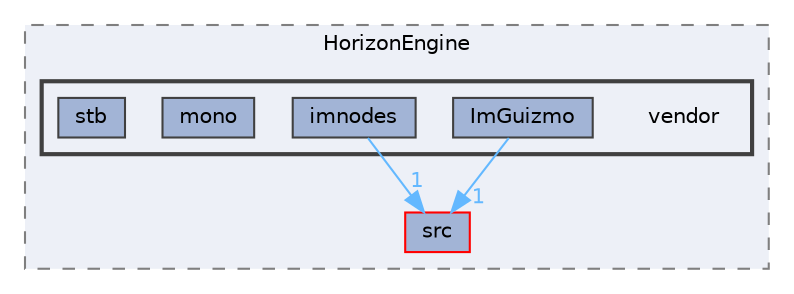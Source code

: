 digraph "C:/shortPath/28_11_HGE/HorizonEngine2D/HorizonEngine/vendor"
{
 // LATEX_PDF_SIZE
  bgcolor="transparent";
  edge [fontname=Helvetica,fontsize=10,labelfontname=Helvetica,labelfontsize=10];
  node [fontname=Helvetica,fontsize=10,shape=box,height=0.2,width=0.4];
  compound=true
  subgraph clusterdir_56bd2b2475c0decc546661512b0f4d2d {
    graph [ bgcolor="#edf0f7", pencolor="grey50", label="HorizonEngine", fontname=Helvetica,fontsize=10 style="filled,dashed", URL="dir_56bd2b2475c0decc546661512b0f4d2d.html",tooltip=""]
  dir_07f21f2928898664b83e945f6752cc65 [label="src", fillcolor="#a2b4d6", color="red", style="filled", URL="dir_07f21f2928898664b83e945f6752cc65.html",tooltip=""];
  subgraph clusterdir_f43a3dfde1b62eae6c373e47e837b703 {
    graph [ bgcolor="#edf0f7", pencolor="grey25", label="", fontname=Helvetica,fontsize=10 style="filled,bold", URL="dir_f43a3dfde1b62eae6c373e47e837b703.html",tooltip=""]
    dir_f43a3dfde1b62eae6c373e47e837b703 [shape=plaintext, label="vendor"];
  dir_6cc3a20402b5dc3af5e692245031b489 [label="ImGuizmo", fillcolor="#a2b4d6", color="grey25", style="filled", URL="dir_6cc3a20402b5dc3af5e692245031b489.html",tooltip=""];
  dir_bb67ca663f674bbd3c313919143db9fb [label="imnodes", fillcolor="#a2b4d6", color="grey25", style="filled", URL="dir_bb67ca663f674bbd3c313919143db9fb.html",tooltip=""];
  dir_647d11625544db4e5cceb8c94b70a325 [label="mono", fillcolor="#a2b4d6", color="grey25", style="filled", URL="dir_647d11625544db4e5cceb8c94b70a325.html",tooltip=""];
  dir_2278151cfca62b5b0197ed6b2668ad9d [label="stb", fillcolor="#a2b4d6", color="grey25", style="filled", URL="dir_2278151cfca62b5b0197ed6b2668ad9d.html",tooltip=""];
  }
  }
  dir_6cc3a20402b5dc3af5e692245031b489->dir_07f21f2928898664b83e945f6752cc65 [headlabel="1", labeldistance=1.5 headhref="dir_000016_000035.html" color="steelblue1" fontcolor="steelblue1"];
  dir_bb67ca663f674bbd3c313919143db9fb->dir_07f21f2928898664b83e945f6752cc65 [headlabel="1", labeldistance=1.5 headhref="dir_000017_000035.html" color="steelblue1" fontcolor="steelblue1"];
}
